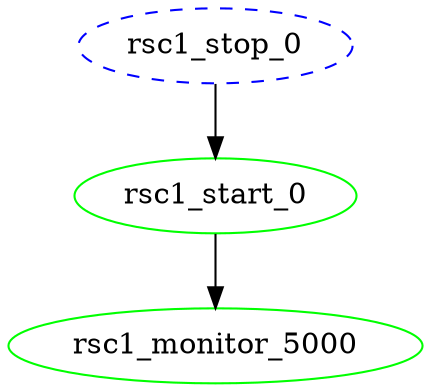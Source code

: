 digraph "g" {
	size = "30,30"
"rsc1_start_0" [ tooltip="node1" color="green" fontcolor="black" ]
"rsc1_stop_0" [ style="dashed" color="blue" fontcolor="black" ]
"rsc1_monitor_5000" [ tooltip="node1" color="green" fontcolor="black" ]
"rsc1_stop_0" -> "rsc1_start_0"
"rsc1_start_0" -> "rsc1_monitor_5000"
}
